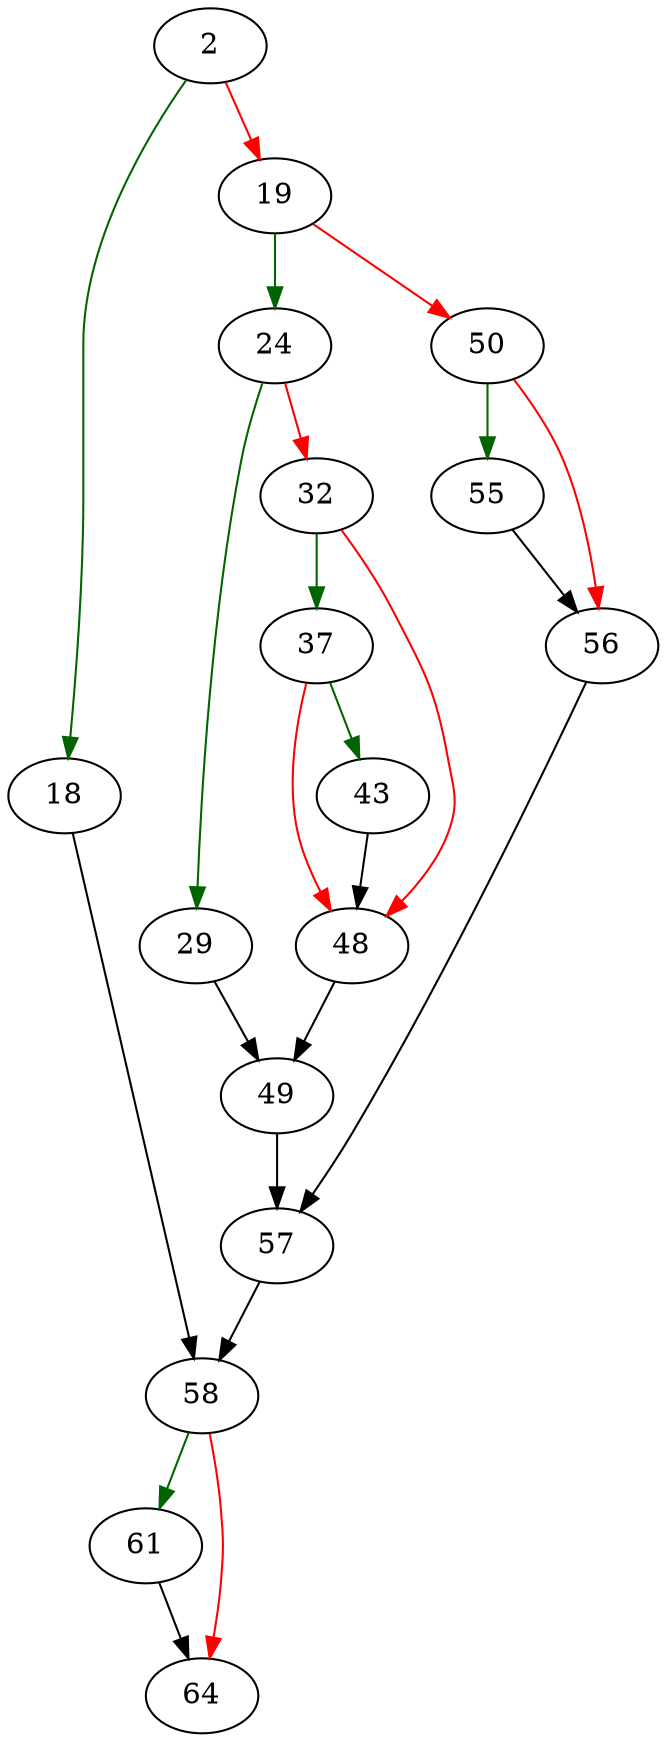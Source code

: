 strict digraph "unixLockSharedMemory" {
	// Node definitions.
	2 [entry=true];
	18;
	19;
	58;
	24;
	50;
	29;
	32;
	49;
	37;
	48;
	43;
	57;
	55;
	56;
	61;
	64;

	// Edge definitions.
	2 -> 18 [
		color=darkgreen
		cond=true
	];
	2 -> 19 [
		color=red
		cond=false
	];
	18 -> 58;
	19 -> 24 [
		color=darkgreen
		cond=true
	];
	19 -> 50 [
		color=red
		cond=false
	];
	58 -> 61 [
		color=darkgreen
		cond=true
	];
	58 -> 64 [
		color=red
		cond=false
	];
	24 -> 29 [
		color=darkgreen
		cond=true
	];
	24 -> 32 [
		color=red
		cond=false
	];
	50 -> 55 [
		color=darkgreen
		cond=true
	];
	50 -> 56 [
		color=red
		cond=false
	];
	29 -> 49;
	32 -> 37 [
		color=darkgreen
		cond=true
	];
	32 -> 48 [
		color=red
		cond=false
	];
	49 -> 57;
	37 -> 48 [
		color=red
		cond=false
	];
	37 -> 43 [
		color=darkgreen
		cond=true
	];
	48 -> 49;
	43 -> 48;
	57 -> 58;
	55 -> 56;
	56 -> 57;
	61 -> 64;
}